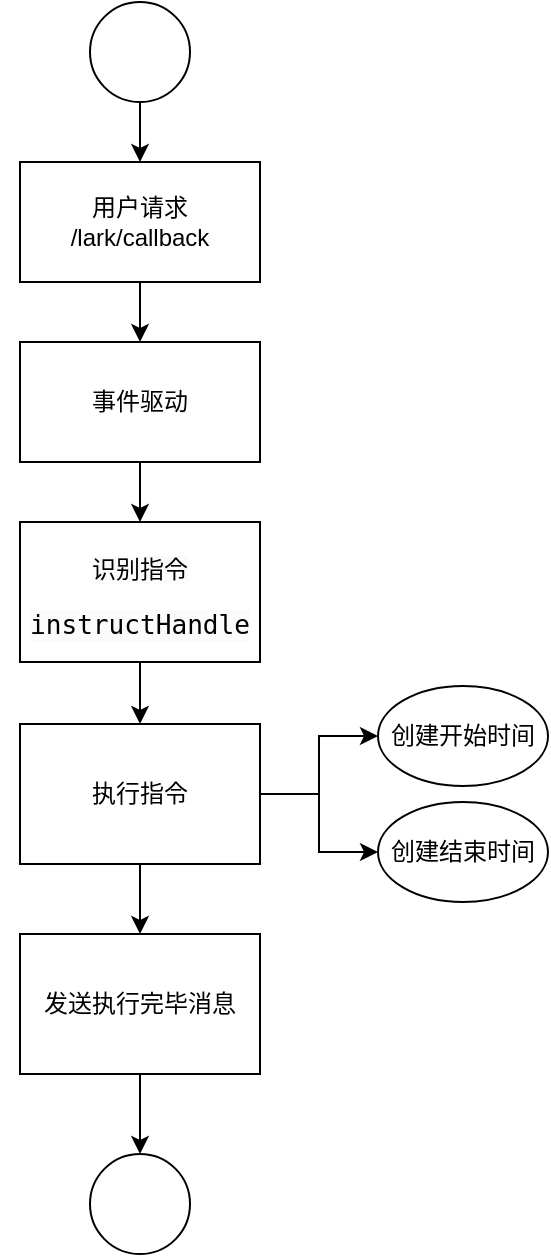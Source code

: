 <mxfile version="24.6.5" type="github">
  <diagram name="第 1 页" id="MXU2qNBRrs-UN5zH1q8o">
    <mxGraphModel dx="1434" dy="710" grid="0" gridSize="10" guides="1" tooltips="1" connect="1" arrows="1" fold="1" page="1" pageScale="1" pageWidth="827" pageHeight="1169" math="0" shadow="0">
      <root>
        <mxCell id="0" />
        <mxCell id="1" parent="0" />
        <mxCell id="L2-9VLVBLSWrTnXkbu2k-3" style="edgeStyle=orthogonalEdgeStyle;rounded=0;orthogonalLoop=1;jettySize=auto;html=1;" edge="1" parent="1" source="L2-9VLVBLSWrTnXkbu2k-13" target="L2-9VLVBLSWrTnXkbu2k-2">
          <mxGeometry relative="1" as="geometry">
            <mxPoint x="382" y="247" as="sourcePoint" />
          </mxGeometry>
        </mxCell>
        <mxCell id="L2-9VLVBLSWrTnXkbu2k-5" style="edgeStyle=orthogonalEdgeStyle;rounded=0;orthogonalLoop=1;jettySize=auto;html=1;" edge="1" parent="1" source="L2-9VLVBLSWrTnXkbu2k-2" target="L2-9VLVBLSWrTnXkbu2k-4">
          <mxGeometry relative="1" as="geometry" />
        </mxCell>
        <mxCell id="L2-9VLVBLSWrTnXkbu2k-2" value="用户请求&lt;div&gt;/lark/callback&lt;/div&gt;" style="rounded=0;whiteSpace=wrap;html=1;" vertex="1" parent="1">
          <mxGeometry x="322" y="277" width="120" height="60" as="geometry" />
        </mxCell>
        <mxCell id="L2-9VLVBLSWrTnXkbu2k-7" style="edgeStyle=orthogonalEdgeStyle;rounded=0;orthogonalLoop=1;jettySize=auto;html=1;" edge="1" parent="1" source="L2-9VLVBLSWrTnXkbu2k-4" target="L2-9VLVBLSWrTnXkbu2k-6">
          <mxGeometry relative="1" as="geometry" />
        </mxCell>
        <mxCell id="L2-9VLVBLSWrTnXkbu2k-4" value="事件驱动" style="rounded=0;whiteSpace=wrap;html=1;" vertex="1" parent="1">
          <mxGeometry x="322" y="367" width="120" height="60" as="geometry" />
        </mxCell>
        <mxCell id="L2-9VLVBLSWrTnXkbu2k-10" value="" style="edgeStyle=orthogonalEdgeStyle;rounded=0;orthogonalLoop=1;jettySize=auto;html=1;" edge="1" parent="1" source="L2-9VLVBLSWrTnXkbu2k-14" target="L2-9VLVBLSWrTnXkbu2k-9">
          <mxGeometry relative="1" as="geometry" />
        </mxCell>
        <mxCell id="L2-9VLVBLSWrTnXkbu2k-6" value="" style="rounded=0;whiteSpace=wrap;html=1;" vertex="1" parent="1">
          <mxGeometry x="322" y="457" width="120" height="70" as="geometry" />
        </mxCell>
        <mxCell id="L2-9VLVBLSWrTnXkbu2k-8" value="&lt;span style=&quot;color: rgb(0, 0, 0); font-family: Helvetica; font-size: 12px; font-style: normal; font-variant-ligatures: normal; font-variant-caps: normal; font-weight: 400; letter-spacing: normal; orphans: 2; text-indent: 0px; text-transform: none; widows: 2; word-spacing: 0px; -webkit-text-stroke-width: 0px; white-space: normal; background-color: rgb(251, 251, 251); text-decoration-thickness: initial; text-decoration-style: initial; text-decoration-color: initial; float: none; display: inline !important;&quot;&gt;识别指令&lt;/span&gt;&lt;div style=&quot;forced-color-adjust: none; color: rgb(0, 0, 0); font-family: Helvetica; font-size: 12px; font-style: normal; font-variant-ligatures: normal; font-variant-caps: normal; font-weight: 400; letter-spacing: normal; orphans: 2; text-indent: 0px; text-transform: none; widows: 2; word-spacing: 0px; -webkit-text-stroke-width: 0px; white-space: normal; background-color: rgb(251, 251, 251); text-decoration-thickness: initial; text-decoration-style: initial; text-decoration-color: initial;&quot;&gt;&lt;div style=&quot;forced-color-adjust: none;&quot;&gt;&lt;pre style=&quot;forced-color-adjust: none; font-family: &amp;quot;JetBrains Mono&amp;quot;, monospace; font-size: 9.8pt;&quot;&gt;instructHandle&lt;/pre&gt;&lt;/div&gt;&lt;/div&gt;" style="text;whiteSpace=wrap;html=1;align=center;" vertex="1" parent="1">
          <mxGeometry x="312" y="467" width="140" height="50" as="geometry" />
        </mxCell>
        <mxCell id="L2-9VLVBLSWrTnXkbu2k-12" style="edgeStyle=orthogonalEdgeStyle;rounded=0;orthogonalLoop=1;jettySize=auto;html=1;entryX=0.5;entryY=0;entryDx=0;entryDy=0;" edge="1" parent="1" source="L2-9VLVBLSWrTnXkbu2k-9" target="L2-9VLVBLSWrTnXkbu2k-11">
          <mxGeometry relative="1" as="geometry" />
        </mxCell>
        <mxCell id="L2-9VLVBLSWrTnXkbu2k-9" value="发送执行完毕消息" style="rounded=0;whiteSpace=wrap;html=1;" vertex="1" parent="1">
          <mxGeometry x="322" y="663" width="120" height="70" as="geometry" />
        </mxCell>
        <mxCell id="L2-9VLVBLSWrTnXkbu2k-11" value="" style="ellipse;whiteSpace=wrap;html=1;aspect=fixed;" vertex="1" parent="1">
          <mxGeometry x="357" y="773" width="50" height="50" as="geometry" />
        </mxCell>
        <mxCell id="L2-9VLVBLSWrTnXkbu2k-13" value="" style="ellipse;whiteSpace=wrap;html=1;aspect=fixed;" vertex="1" parent="1">
          <mxGeometry x="357" y="197" width="50" height="50" as="geometry" />
        </mxCell>
        <mxCell id="L2-9VLVBLSWrTnXkbu2k-15" value="" style="edgeStyle=orthogonalEdgeStyle;rounded=0;orthogonalLoop=1;jettySize=auto;html=1;" edge="1" parent="1" source="L2-9VLVBLSWrTnXkbu2k-6" target="L2-9VLVBLSWrTnXkbu2k-14">
          <mxGeometry relative="1" as="geometry">
            <mxPoint x="382" y="527" as="sourcePoint" />
            <mxPoint x="382" y="724" as="targetPoint" />
          </mxGeometry>
        </mxCell>
        <mxCell id="L2-9VLVBLSWrTnXkbu2k-17" style="edgeStyle=orthogonalEdgeStyle;rounded=0;orthogonalLoop=1;jettySize=auto;html=1;entryX=0;entryY=0.5;entryDx=0;entryDy=0;" edge="1" parent="1" source="L2-9VLVBLSWrTnXkbu2k-14" target="L2-9VLVBLSWrTnXkbu2k-16">
          <mxGeometry relative="1" as="geometry" />
        </mxCell>
        <mxCell id="L2-9VLVBLSWrTnXkbu2k-19" style="edgeStyle=orthogonalEdgeStyle;rounded=0;orthogonalLoop=1;jettySize=auto;html=1;entryX=0;entryY=0.5;entryDx=0;entryDy=0;" edge="1" parent="1" source="L2-9VLVBLSWrTnXkbu2k-14" target="L2-9VLVBLSWrTnXkbu2k-18">
          <mxGeometry relative="1" as="geometry" />
        </mxCell>
        <mxCell id="L2-9VLVBLSWrTnXkbu2k-14" value="执行指令" style="rounded=0;whiteSpace=wrap;html=1;" vertex="1" parent="1">
          <mxGeometry x="322" y="558" width="120" height="70" as="geometry" />
        </mxCell>
        <mxCell id="L2-9VLVBLSWrTnXkbu2k-16" value="创建开始时间" style="ellipse;whiteSpace=wrap;html=1;" vertex="1" parent="1">
          <mxGeometry x="501" y="539" width="85" height="50" as="geometry" />
        </mxCell>
        <mxCell id="L2-9VLVBLSWrTnXkbu2k-18" value="创建结束时间" style="ellipse;whiteSpace=wrap;html=1;" vertex="1" parent="1">
          <mxGeometry x="501" y="597" width="85" height="50" as="geometry" />
        </mxCell>
      </root>
    </mxGraphModel>
  </diagram>
</mxfile>
